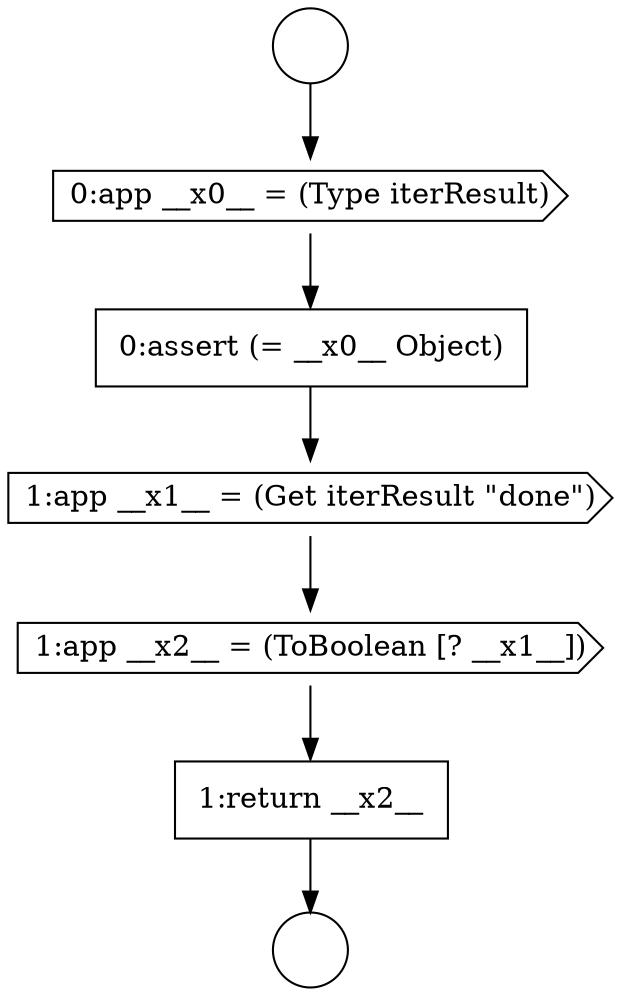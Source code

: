 digraph {
  node981 [shape=cds, label=<<font color="black">0:app __x0__ = (Type iterResult)</font>> color="black" fillcolor="white" style=filled]
  node980 [shape=circle label=" " color="black" fillcolor="white" style=filled]
  node979 [shape=circle label=" " color="black" fillcolor="white" style=filled]
  node983 [shape=cds, label=<<font color="black">1:app __x1__ = (Get iterResult &quot;done&quot;)</font>> color="black" fillcolor="white" style=filled]
  node982 [shape=none, margin=0, label=<<font color="black">
    <table border="0" cellborder="1" cellspacing="0" cellpadding="10">
      <tr><td align="left">0:assert (= __x0__ Object)</td></tr>
    </table>
  </font>> color="black" fillcolor="white" style=filled]
  node985 [shape=none, margin=0, label=<<font color="black">
    <table border="0" cellborder="1" cellspacing="0" cellpadding="10">
      <tr><td align="left">1:return __x2__</td></tr>
    </table>
  </font>> color="black" fillcolor="white" style=filled]
  node984 [shape=cds, label=<<font color="black">1:app __x2__ = (ToBoolean [? __x1__])</font>> color="black" fillcolor="white" style=filled]
  node982 -> node983 [ color="black"]
  node984 -> node985 [ color="black"]
  node979 -> node981 [ color="black"]
  node985 -> node980 [ color="black"]
  node983 -> node984 [ color="black"]
  node981 -> node982 [ color="black"]
}

